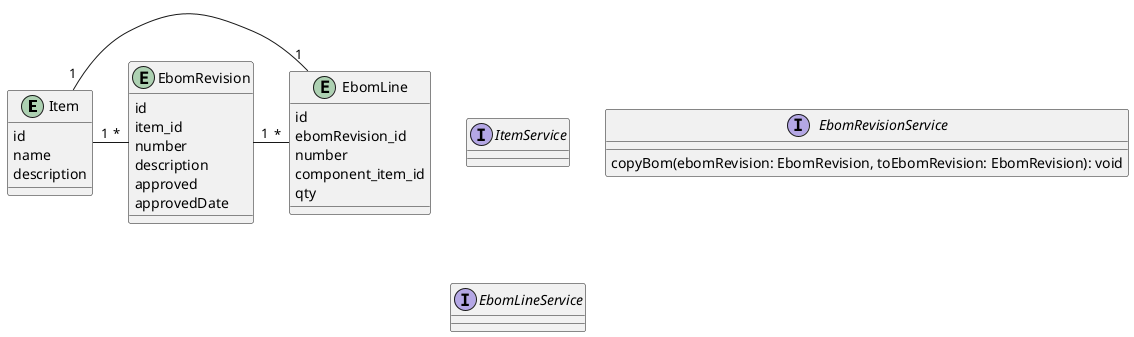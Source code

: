 @startuml

entity Item {
    id
    name
    description
}
entity EbomRevision {
    id
    item_id
    number
    description
    approved
    approvedDate
}
entity EbomLine {
    id
    ebomRevision_id
    number
    component_item_id
    qty
}

interface ItemService {
    
}

interface EbomRevisionService {
    copyBom(ebomRevision: EbomRevision, toEbomRevision: EbomRevision): void
}

interface EbomLineService {
}

Item "1" - "*" EbomRevision
EbomRevision "1" - "*" EbomLine
EbomLine "1" - "1" Item


@enduml